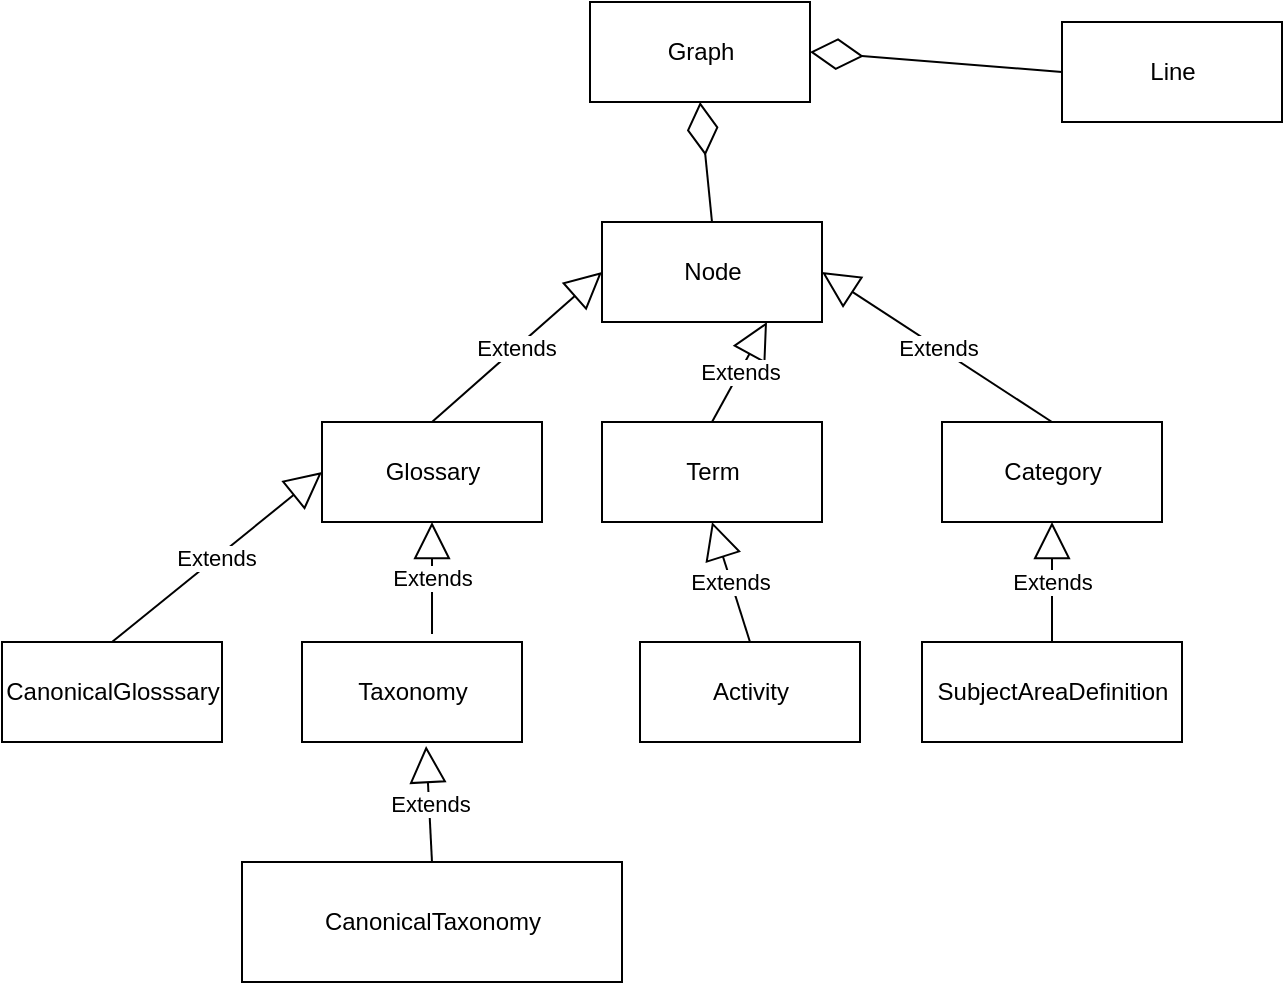 <mxfile version="13.11.0" type="device"><diagram id="aAp7pIzsd8ovDzWfGCb8" name="Page-1"><mxGraphModel dx="874" dy="579" grid="1" gridSize="10" guides="1" tooltips="1" connect="1" arrows="1" fold="1" page="1" pageScale="1" pageWidth="827" pageHeight="1169" math="0" shadow="0"><root><mxCell id="0"/><mxCell id="1" parent="0"/><mxCell id="sxyvXrEjTL9Be_EOVH84-16" value="Node" style="html=1;" vertex="1" parent="1"><mxGeometry x="310" y="180" width="110" height="50" as="geometry"/></mxCell><mxCell id="sxyvXrEjTL9Be_EOVH84-17" value="Glossary" style="html=1;" vertex="1" parent="1"><mxGeometry x="170" y="280" width="110" height="50" as="geometry"/></mxCell><mxCell id="sxyvXrEjTL9Be_EOVH84-18" value="Term" style="html=1;" vertex="1" parent="1"><mxGeometry x="310" y="280" width="110" height="50" as="geometry"/></mxCell><mxCell id="sxyvXrEjTL9Be_EOVH84-19" value="Category" style="html=1;" vertex="1" parent="1"><mxGeometry x="480" y="280" width="110" height="50" as="geometry"/></mxCell><mxCell id="sxyvXrEjTL9Be_EOVH84-20" value="SubjectAreaDefinition" style="html=1;" vertex="1" parent="1"><mxGeometry x="470" y="390" width="130" height="50" as="geometry"/></mxCell><mxCell id="sxyvXrEjTL9Be_EOVH84-21" value="Activity" style="html=1;" vertex="1" parent="1"><mxGeometry x="329" y="390" width="110" height="50" as="geometry"/></mxCell><mxCell id="sxyvXrEjTL9Be_EOVH84-22" value="CanonicalGlosssary" style="html=1;" vertex="1" parent="1"><mxGeometry x="10" y="390" width="110" height="50" as="geometry"/></mxCell><mxCell id="sxyvXrEjTL9Be_EOVH84-23" value="Taxonomy" style="html=1;" vertex="1" parent="1"><mxGeometry x="160" y="390" width="110" height="50" as="geometry"/></mxCell><mxCell id="sxyvXrEjTL9Be_EOVH84-24" value="CanonicalTaxonomy" style="html=1;" vertex="1" parent="1"><mxGeometry x="130" y="500" width="190" height="60" as="geometry"/></mxCell><mxCell id="sxyvXrEjTL9Be_EOVH84-25" value="Extends" style="endArrow=block;endSize=16;endFill=0;html=1;entryX=0;entryY=0.5;entryDx=0;entryDy=0;exitX=0.5;exitY=0;exitDx=0;exitDy=0;" edge="1" parent="1" source="sxyvXrEjTL9Be_EOVH84-17" target="sxyvXrEjTL9Be_EOVH84-16"><mxGeometry width="160" relative="1" as="geometry"><mxPoint x="260" y="410" as="sourcePoint"/><mxPoint x="420" y="410" as="targetPoint"/></mxGeometry></mxCell><mxCell id="sxyvXrEjTL9Be_EOVH84-26" value="Extends" style="endArrow=block;endSize=16;endFill=0;html=1;entryX=0.75;entryY=1;entryDx=0;entryDy=0;exitX=0.5;exitY=0;exitDx=0;exitDy=0;" edge="1" parent="1" source="sxyvXrEjTL9Be_EOVH84-18" target="sxyvXrEjTL9Be_EOVH84-16"><mxGeometry width="160" relative="1" as="geometry"><mxPoint x="235" y="290" as="sourcePoint"/><mxPoint x="338.04" y="241" as="targetPoint"/></mxGeometry></mxCell><mxCell id="sxyvXrEjTL9Be_EOVH84-27" value="Extends" style="endArrow=block;endSize=16;endFill=0;html=1;entryX=1;entryY=0.5;entryDx=0;entryDy=0;exitX=0.5;exitY=0;exitDx=0;exitDy=0;" edge="1" parent="1" source="sxyvXrEjTL9Be_EOVH84-19" target="sxyvXrEjTL9Be_EOVH84-16"><mxGeometry width="160" relative="1" as="geometry"><mxPoint x="394" y="290" as="sourcePoint"/><mxPoint x="347.5" y="240" as="targetPoint"/></mxGeometry></mxCell><mxCell id="sxyvXrEjTL9Be_EOVH84-28" value="Extends" style="endArrow=block;endSize=16;endFill=0;html=1;entryX=0.5;entryY=1;entryDx=0;entryDy=0;exitX=0.5;exitY=0;exitDx=0;exitDy=0;" edge="1" parent="1" source="sxyvXrEjTL9Be_EOVH84-20" target="sxyvXrEjTL9Be_EOVH84-19"><mxGeometry width="160" relative="1" as="geometry"><mxPoint x="545" y="290" as="sourcePoint"/><mxPoint x="415.04" y="244" as="targetPoint"/></mxGeometry></mxCell><mxCell id="sxyvXrEjTL9Be_EOVH84-29" value="Extends" style="endArrow=block;endSize=16;endFill=0;html=1;entryX=0.5;entryY=1;entryDx=0;entryDy=0;exitX=0.5;exitY=0;exitDx=0;exitDy=0;" edge="1" parent="1" source="sxyvXrEjTL9Be_EOVH84-21" target="sxyvXrEjTL9Be_EOVH84-18"><mxGeometry width="160" relative="1" as="geometry"><mxPoint x="384" y="370" as="sourcePoint"/><mxPoint x="545" y="340" as="targetPoint"/></mxGeometry></mxCell><mxCell id="sxyvXrEjTL9Be_EOVH84-30" value="Extends" style="endArrow=block;endSize=16;endFill=0;html=1;entryX=0;entryY=0.5;entryDx=0;entryDy=0;exitX=0.5;exitY=0;exitDx=0;exitDy=0;" edge="1" parent="1" source="sxyvXrEjTL9Be_EOVH84-22" target="sxyvXrEjTL9Be_EOVH84-17"><mxGeometry width="160" relative="1" as="geometry"><mxPoint x="394" y="380" as="sourcePoint"/><mxPoint x="394" y="340" as="targetPoint"/></mxGeometry></mxCell><mxCell id="sxyvXrEjTL9Be_EOVH84-31" value="Extends" style="endArrow=block;endSize=16;endFill=0;html=1;entryX=0.5;entryY=1;entryDx=0;entryDy=0;exitX=0.591;exitY=-0.08;exitDx=0;exitDy=0;exitPerimeter=0;" edge="1" parent="1" source="sxyvXrEjTL9Be_EOVH84-23" target="sxyvXrEjTL9Be_EOVH84-17"><mxGeometry width="160" relative="1" as="geometry"><mxPoint x="394" y="380" as="sourcePoint"/><mxPoint x="394" y="340" as="targetPoint"/></mxGeometry></mxCell><mxCell id="sxyvXrEjTL9Be_EOVH84-32" value="Extends" style="endArrow=block;endSize=16;endFill=0;html=1;exitX=0.5;exitY=0;exitDx=0;exitDy=0;entryX=0.564;entryY=1.04;entryDx=0;entryDy=0;entryPerimeter=0;" edge="1" parent="1" source="sxyvXrEjTL9Be_EOVH84-24" target="sxyvXrEjTL9Be_EOVH84-23"><mxGeometry width="160" relative="1" as="geometry"><mxPoint x="220" y="480" as="sourcePoint"/><mxPoint x="220" y="430" as="targetPoint"/></mxGeometry></mxCell><mxCell id="sxyvXrEjTL9Be_EOVH84-33" value="Graph" style="html=1;" vertex="1" parent="1"><mxGeometry x="304" y="70" width="110" height="50" as="geometry"/></mxCell><mxCell id="sxyvXrEjTL9Be_EOVH84-34" value="" style="endArrow=diamondThin;endFill=0;endSize=24;html=1;entryX=0.5;entryY=1;entryDx=0;entryDy=0;exitX=0.5;exitY=0;exitDx=0;exitDy=0;" edge="1" parent="1" source="sxyvXrEjTL9Be_EOVH84-16" target="sxyvXrEjTL9Be_EOVH84-33"><mxGeometry width="160" relative="1" as="geometry"><mxPoint x="290" y="300" as="sourcePoint"/><mxPoint x="450" y="300" as="targetPoint"/></mxGeometry></mxCell><mxCell id="sxyvXrEjTL9Be_EOVH84-35" value="Line" style="html=1;" vertex="1" parent="1"><mxGeometry x="540" y="80" width="110" height="50" as="geometry"/></mxCell><mxCell id="sxyvXrEjTL9Be_EOVH84-36" value="" style="endArrow=diamondThin;endFill=0;endSize=24;html=1;entryX=1;entryY=0.5;entryDx=0;entryDy=0;exitX=0;exitY=0.5;exitDx=0;exitDy=0;" edge="1" parent="1" source="sxyvXrEjTL9Be_EOVH84-35" target="sxyvXrEjTL9Be_EOVH84-33"><mxGeometry width="160" relative="1" as="geometry"><mxPoint x="375" y="190" as="sourcePoint"/><mxPoint x="362.95" y="133" as="targetPoint"/></mxGeometry></mxCell></root></mxGraphModel></diagram></mxfile>